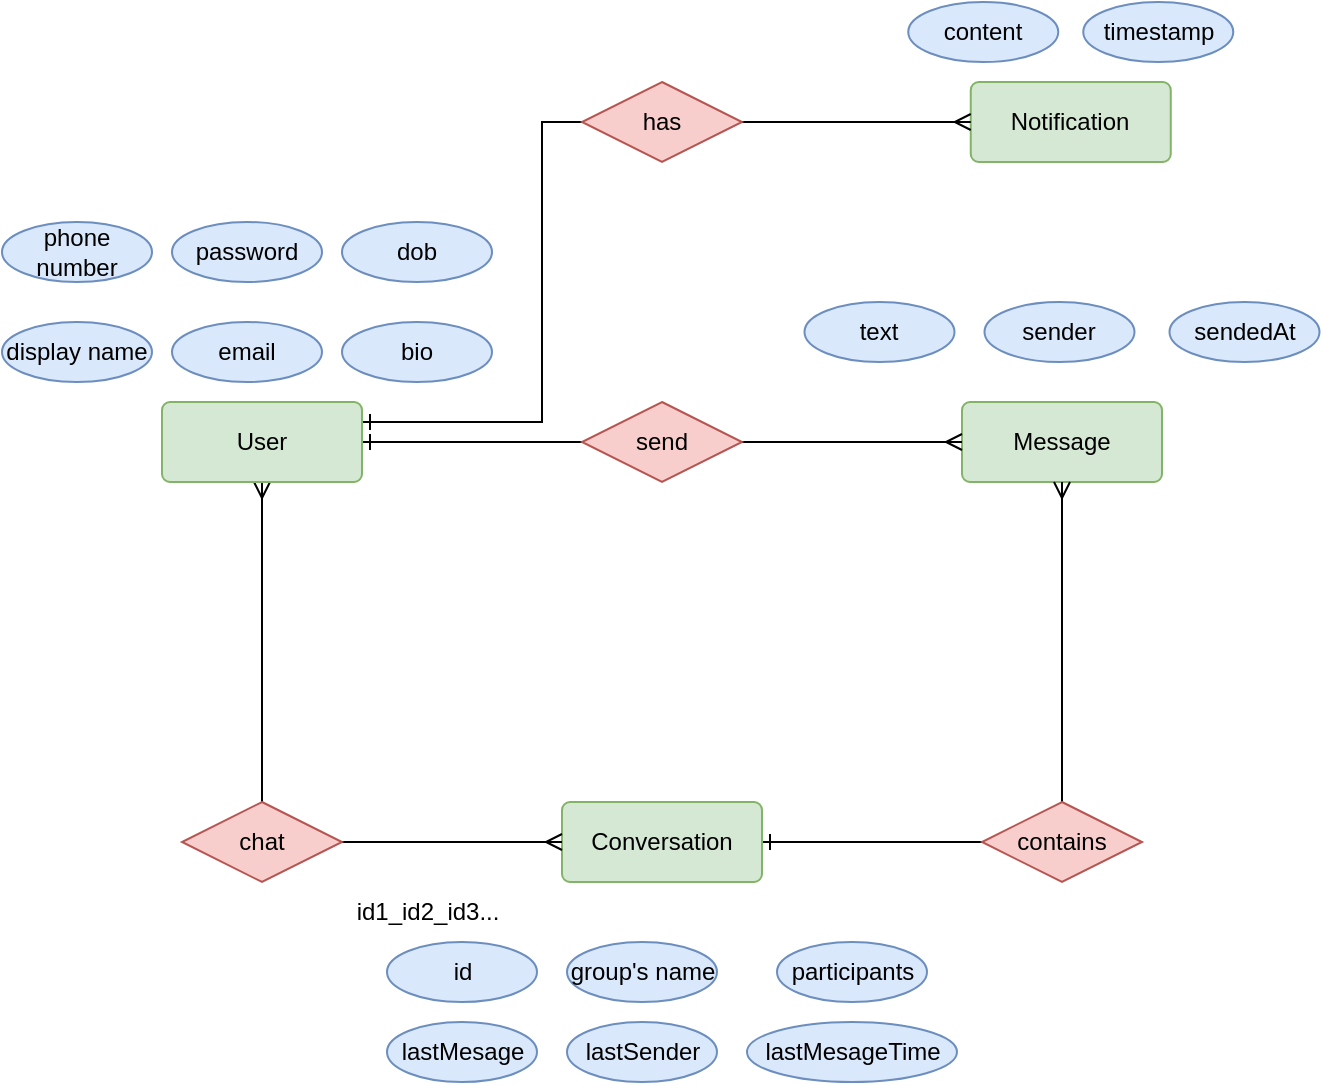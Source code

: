 <mxfile version="26.0.16">
  <diagram name="Page-1" id="ccgnjMoxhYAXSOhimcHK">
    <mxGraphModel dx="1050" dy="669" grid="1" gridSize="10" guides="1" tooltips="1" connect="1" arrows="1" fold="1" page="1" pageScale="1" pageWidth="850" pageHeight="1100" math="0" shadow="0">
      <root>
        <mxCell id="0" />
        <mxCell id="1" parent="0" />
        <mxCell id="W2aBjh-v4DsKN8quwKd7-29" style="edgeStyle=orthogonalEdgeStyle;rounded=0;orthogonalLoop=1;jettySize=auto;html=1;exitX=0.5;exitY=1;exitDx=0;exitDy=0;entryX=0.5;entryY=0;entryDx=0;entryDy=0;endArrow=none;startFill=0;startArrow=ERmany;" parent="1" source="W2aBjh-v4DsKN8quwKd7-1" target="W2aBjh-v4DsKN8quwKd7-13" edge="1">
          <mxGeometry relative="1" as="geometry" />
        </mxCell>
        <mxCell id="TBdKoxlgTmWF4ghsETKS-2" style="edgeStyle=orthogonalEdgeStyle;rounded=0;orthogonalLoop=1;jettySize=auto;html=1;exitX=1;exitY=0.5;exitDx=0;exitDy=0;entryX=0;entryY=0.5;entryDx=0;entryDy=0;endArrow=none;startFill=0;startArrow=ERone;" parent="1" source="W2aBjh-v4DsKN8quwKd7-1" target="TBdKoxlgTmWF4ghsETKS-1" edge="1">
          <mxGeometry relative="1" as="geometry" />
        </mxCell>
        <mxCell id="02lYstgA3y6o0VAoaa-Z-4" style="edgeStyle=orthogonalEdgeStyle;rounded=0;orthogonalLoop=1;jettySize=auto;html=1;exitX=1;exitY=0.25;exitDx=0;exitDy=0;entryX=0;entryY=0.5;entryDx=0;entryDy=0;endArrow=none;startFill=0;startArrow=ERone;" edge="1" parent="1" source="W2aBjh-v4DsKN8quwKd7-1" target="02lYstgA3y6o0VAoaa-Z-5">
          <mxGeometry relative="1" as="geometry">
            <mxPoint x="340" y="400" as="targetPoint" />
            <Array as="points">
              <mxPoint x="340" y="490" />
              <mxPoint x="340" y="340" />
            </Array>
          </mxGeometry>
        </mxCell>
        <mxCell id="W2aBjh-v4DsKN8quwKd7-1" value="User" style="rounded=1;arcSize=10;whiteSpace=wrap;html=1;align=center;fillColor=#d5e8d4;strokeColor=#82b366;" parent="1" vertex="1">
          <mxGeometry x="150" y="480" width="100" height="40" as="geometry" />
        </mxCell>
        <mxCell id="W2aBjh-v4DsKN8quwKd7-2" value="Message" style="rounded=1;arcSize=10;whiteSpace=wrap;html=1;align=center;fillColor=#d5e8d4;strokeColor=#82b366;" parent="1" vertex="1">
          <mxGeometry x="550" y="480" width="100" height="40" as="geometry" />
        </mxCell>
        <mxCell id="W2aBjh-v4DsKN8quwKd7-26" style="edgeStyle=orthogonalEdgeStyle;rounded=0;orthogonalLoop=1;jettySize=auto;html=1;exitX=1;exitY=0.5;exitDx=0;exitDy=0;entryX=0;entryY=0.5;entryDx=0;entryDy=0;endArrow=none;startFill=0;startArrow=ERone;" parent="1" target="W2aBjh-v4DsKN8quwKd7-25" edge="1" source="W2aBjh-v4DsKN8quwKd7-3">
          <mxGeometry relative="1" as="geometry">
            <mxPoint x="410" y="700" as="sourcePoint" />
          </mxGeometry>
        </mxCell>
        <mxCell id="W2aBjh-v4DsKN8quwKd7-3" value="Conversation" style="rounded=1;arcSize=10;whiteSpace=wrap;html=1;align=center;fillColor=#d5e8d4;strokeColor=#82b366;" parent="1" vertex="1">
          <mxGeometry x="350" y="680" width="100" height="40" as="geometry" />
        </mxCell>
        <mxCell id="W2aBjh-v4DsKN8quwKd7-4" value="phone number" style="ellipse;whiteSpace=wrap;html=1;align=center;fillColor=#dae8fc;strokeColor=#6c8ebf;" parent="1" vertex="1">
          <mxGeometry x="70" y="390" width="75" height="30" as="geometry" />
        </mxCell>
        <mxCell id="W2aBjh-v4DsKN8quwKd7-5" value="text" style="ellipse;whiteSpace=wrap;html=1;align=center;fillColor=#dae8fc;strokeColor=#6c8ebf;" parent="1" vertex="1">
          <mxGeometry x="471.25" y="430" width="75" height="30" as="geometry" />
        </mxCell>
        <mxCell id="W2aBjh-v4DsKN8quwKd7-6" value="participants" style="ellipse;whiteSpace=wrap;html=1;align=center;fillColor=#dae8fc;strokeColor=#6c8ebf;" parent="1" vertex="1">
          <mxGeometry x="457.5" y="750" width="75" height="30" as="geometry" />
        </mxCell>
        <mxCell id="W2aBjh-v4DsKN8quwKd7-7" value="id" style="ellipse;whiteSpace=wrap;html=1;align=center;fillColor=#dae8fc;strokeColor=#6c8ebf;" parent="1" vertex="1">
          <mxGeometry x="262.5" y="750" width="75" height="30" as="geometry" />
        </mxCell>
        <mxCell id="W2aBjh-v4DsKN8quwKd7-8" value="group&#39;s name" style="ellipse;whiteSpace=wrap;html=1;align=center;fillColor=#dae8fc;strokeColor=#6c8ebf;" parent="1" vertex="1">
          <mxGeometry x="352.5" y="750" width="75" height="30" as="geometry" />
        </mxCell>
        <mxCell id="W2aBjh-v4DsKN8quwKd7-9" value="id1_id2_id3..." style="text;html=1;align=center;verticalAlign=middle;whiteSpace=wrap;rounded=0;" parent="1" vertex="1">
          <mxGeometry x="252.5" y="720" width="60" height="30" as="geometry" />
        </mxCell>
        <mxCell id="W2aBjh-v4DsKN8quwKd7-10" value="lastMesage" style="ellipse;whiteSpace=wrap;html=1;align=center;fillColor=#dae8fc;strokeColor=#6c8ebf;" parent="1" vertex="1">
          <mxGeometry x="262.5" y="790" width="75" height="30" as="geometry" />
        </mxCell>
        <mxCell id="W2aBjh-v4DsKN8quwKd7-11" value="lastMesageTime" style="ellipse;whiteSpace=wrap;html=1;align=center;fillColor=#dae8fc;strokeColor=#6c8ebf;" parent="1" vertex="1">
          <mxGeometry x="442.5" y="790" width="105" height="30" as="geometry" />
        </mxCell>
        <mxCell id="W2aBjh-v4DsKN8quwKd7-12" value="lastSender" style="ellipse;whiteSpace=wrap;html=1;align=center;fillColor=#dae8fc;strokeColor=#6c8ebf;" parent="1" vertex="1">
          <mxGeometry x="352.5" y="790" width="75" height="30" as="geometry" />
        </mxCell>
        <mxCell id="W2aBjh-v4DsKN8quwKd7-30" style="edgeStyle=orthogonalEdgeStyle;rounded=0;orthogonalLoop=1;jettySize=auto;html=1;exitX=1;exitY=0.5;exitDx=0;exitDy=0;entryX=0;entryY=0.5;entryDx=0;entryDy=0;endArrow=ERmany;startFill=0;endFill=0;" parent="1" source="W2aBjh-v4DsKN8quwKd7-13" target="W2aBjh-v4DsKN8quwKd7-3" edge="1">
          <mxGeometry relative="1" as="geometry" />
        </mxCell>
        <mxCell id="W2aBjh-v4DsKN8quwKd7-13" value="chat" style="shape=rhombus;perimeter=rhombusPerimeter;whiteSpace=wrap;html=1;align=center;fillColor=#f8cecc;strokeColor=#b85450;" parent="1" vertex="1">
          <mxGeometry x="160" y="680" width="80" height="40" as="geometry" />
        </mxCell>
        <mxCell id="W2aBjh-v4DsKN8quwKd7-14" value="sender" style="ellipse;whiteSpace=wrap;html=1;align=center;fillColor=#dae8fc;strokeColor=#6c8ebf;" parent="1" vertex="1">
          <mxGeometry x="561.25" y="430" width="75" height="30" as="geometry" />
        </mxCell>
        <mxCell id="W2aBjh-v4DsKN8quwKd7-15" value="sendedAt" style="ellipse;whiteSpace=wrap;html=1;align=center;fillColor=#dae8fc;strokeColor=#6c8ebf;" parent="1" vertex="1">
          <mxGeometry x="653.75" y="430" width="75" height="30" as="geometry" />
        </mxCell>
        <mxCell id="W2aBjh-v4DsKN8quwKd7-27" style="edgeStyle=orthogonalEdgeStyle;rounded=0;orthogonalLoop=1;jettySize=auto;html=1;exitX=0.5;exitY=0;exitDx=0;exitDy=0;endArrow=ERmany;startFill=0;endFill=0;" parent="1" source="W2aBjh-v4DsKN8quwKd7-25" target="W2aBjh-v4DsKN8quwKd7-2" edge="1">
          <mxGeometry relative="1" as="geometry" />
        </mxCell>
        <mxCell id="W2aBjh-v4DsKN8quwKd7-25" value="contains" style="shape=rhombus;perimeter=rhombusPerimeter;whiteSpace=wrap;html=1;align=center;fillColor=#f8cecc;strokeColor=#b85450;" parent="1" vertex="1">
          <mxGeometry x="560" y="680" width="80" height="40" as="geometry" />
        </mxCell>
        <mxCell id="TBdKoxlgTmWF4ghsETKS-3" style="edgeStyle=orthogonalEdgeStyle;rounded=0;orthogonalLoop=1;jettySize=auto;html=1;exitX=1;exitY=0.5;exitDx=0;exitDy=0;entryX=0;entryY=0.5;entryDx=0;entryDy=0;endArrow=ERmany;startFill=0;endFill=0;" parent="1" source="TBdKoxlgTmWF4ghsETKS-1" target="W2aBjh-v4DsKN8quwKd7-2" edge="1">
          <mxGeometry relative="1" as="geometry" />
        </mxCell>
        <mxCell id="TBdKoxlgTmWF4ghsETKS-1" value="send" style="shape=rhombus;perimeter=rhombusPerimeter;whiteSpace=wrap;html=1;align=center;fillColor=#f8cecc;strokeColor=#b85450;" parent="1" vertex="1">
          <mxGeometry x="360" y="480" width="80" height="40" as="geometry" />
        </mxCell>
        <mxCell id="5S5z4nm1hEQS1Xw81ZnU-1" value="password" style="ellipse;whiteSpace=wrap;html=1;align=center;fillColor=#dae8fc;strokeColor=#6c8ebf;" parent="1" vertex="1">
          <mxGeometry x="155" y="390" width="75" height="30" as="geometry" />
        </mxCell>
        <mxCell id="5S5z4nm1hEQS1Xw81ZnU-2" value="dob" style="ellipse;whiteSpace=wrap;html=1;align=center;fillColor=#dae8fc;strokeColor=#6c8ebf;" parent="1" vertex="1">
          <mxGeometry x="240" y="390" width="75" height="30" as="geometry" />
        </mxCell>
        <mxCell id="5S5z4nm1hEQS1Xw81ZnU-3" value="display name" style="ellipse;whiteSpace=wrap;html=1;align=center;fillColor=#dae8fc;strokeColor=#6c8ebf;" parent="1" vertex="1">
          <mxGeometry x="70" y="440" width="75" height="30" as="geometry" />
        </mxCell>
        <mxCell id="5S5z4nm1hEQS1Xw81ZnU-4" value="email" style="ellipse;whiteSpace=wrap;html=1;align=center;fillColor=#dae8fc;strokeColor=#6c8ebf;" parent="1" vertex="1">
          <mxGeometry x="155" y="440" width="75" height="30" as="geometry" />
        </mxCell>
        <mxCell id="5S5z4nm1hEQS1Xw81ZnU-5" value="bio" style="ellipse;whiteSpace=wrap;html=1;align=center;fillColor=#dae8fc;strokeColor=#6c8ebf;" parent="1" vertex="1">
          <mxGeometry x="240" y="440" width="75" height="30" as="geometry" />
        </mxCell>
        <mxCell id="02lYstgA3y6o0VAoaa-Z-1" value="Notification" style="rounded=1;arcSize=10;whiteSpace=wrap;html=1;align=center;fillColor=#d5e8d4;strokeColor=#82b366;" vertex="1" parent="1">
          <mxGeometry x="554.38" y="320" width="100" height="40" as="geometry" />
        </mxCell>
        <mxCell id="02lYstgA3y6o0VAoaa-Z-2" value="content" style="ellipse;whiteSpace=wrap;html=1;align=center;fillColor=#dae8fc;strokeColor=#6c8ebf;" vertex="1" parent="1">
          <mxGeometry x="523.13" y="280" width="75" height="30" as="geometry" />
        </mxCell>
        <mxCell id="02lYstgA3y6o0VAoaa-Z-3" value="timestamp" style="ellipse;whiteSpace=wrap;html=1;align=center;fillColor=#dae8fc;strokeColor=#6c8ebf;" vertex="1" parent="1">
          <mxGeometry x="610.63" y="280" width="75" height="30" as="geometry" />
        </mxCell>
        <mxCell id="02lYstgA3y6o0VAoaa-Z-6" style="edgeStyle=orthogonalEdgeStyle;rounded=0;orthogonalLoop=1;jettySize=auto;html=1;exitX=1;exitY=0.5;exitDx=0;exitDy=0;entryX=0;entryY=0.5;entryDx=0;entryDy=0;endArrow=ERmany;startFill=0;endFill=0;" edge="1" parent="1" source="02lYstgA3y6o0VAoaa-Z-5" target="02lYstgA3y6o0VAoaa-Z-1">
          <mxGeometry relative="1" as="geometry" />
        </mxCell>
        <mxCell id="02lYstgA3y6o0VAoaa-Z-5" value="has" style="shape=rhombus;perimeter=rhombusPerimeter;whiteSpace=wrap;html=1;align=center;fillColor=#f8cecc;strokeColor=#b85450;" vertex="1" parent="1">
          <mxGeometry x="360" y="320" width="80" height="40" as="geometry" />
        </mxCell>
      </root>
    </mxGraphModel>
  </diagram>
</mxfile>

